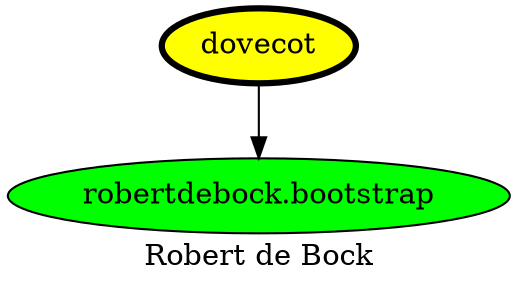 digraph PhiloDilemma {
  label = "Robert de Bock" ;
  overlap=false
  {
    "dovecot" [fillcolor=yellow style=filled penwidth=3]
    "robertdebock.bootstrap" [fillcolor=green style=filled]
  }
  "dovecot" -> "robertdebock.bootstrap"
}
